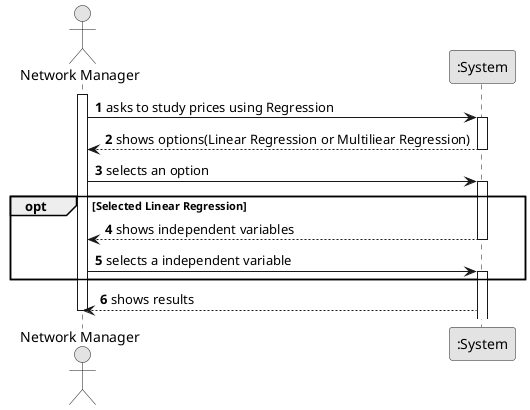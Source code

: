 @startuml
skinparam monochrome true
skinparam packageStyle rectangle
skinparam shadowing false



autonumber

actor "Network Manager" as Manager
participant ":System" as System

activate Manager

    Manager -> System : asks to study prices using Regression
    activate System

        System --> Manager : shows options(Linear Regression or Multiliear Regression)
        deactivate System

    Manager -> System : selects an option
    activate System

        opt Selected Linear Regression
            System --> Manager : shows independent variables
            deactivate System

        Manager -> System : selects a independent variable
        activate System
        end

    System --> Manager : shows results
deactivate Manager
@enduml